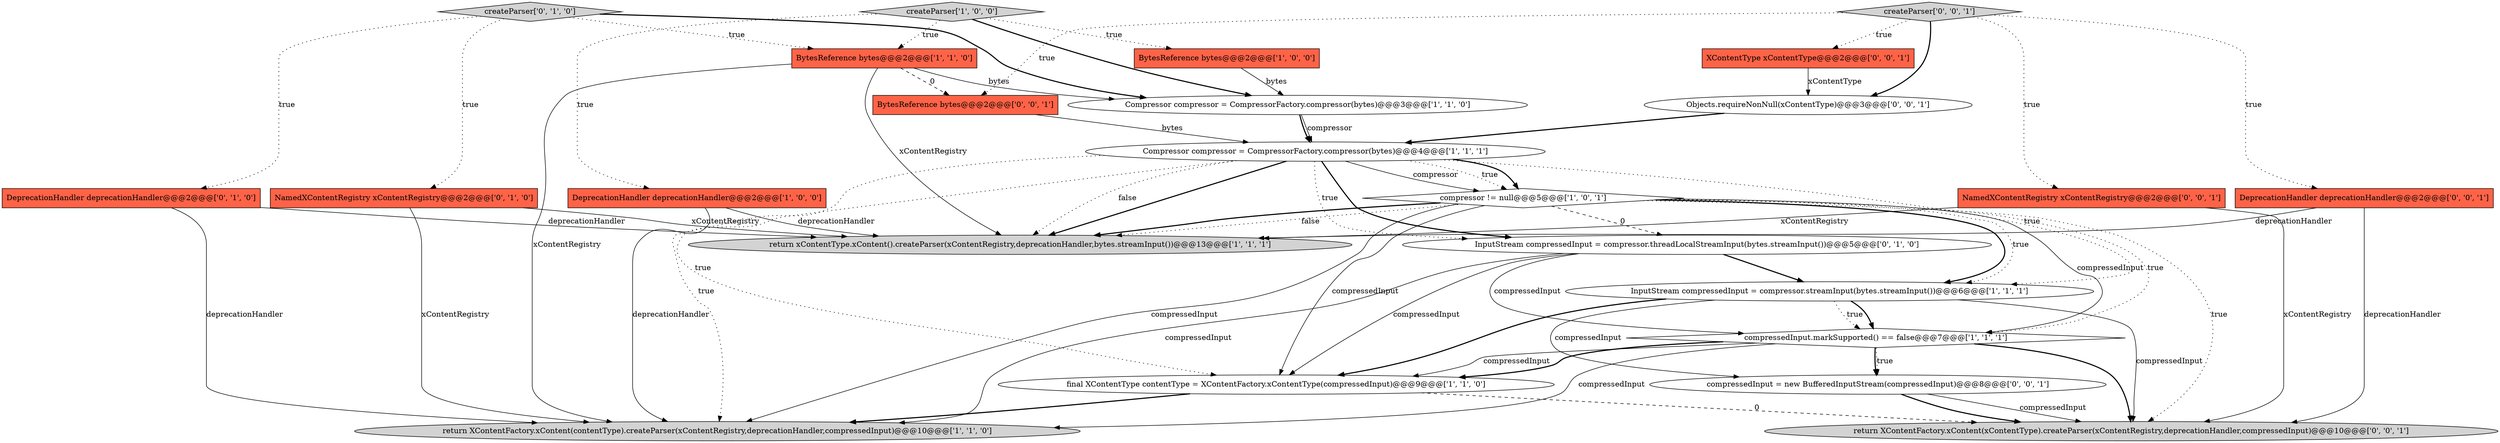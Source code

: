 digraph {
7 [style = filled, label = "BytesReference bytes@@@2@@@['1', '0', '0']", fillcolor = tomato, shape = box image = "AAA0AAABBB1BBB"];
3 [style = filled, label = "DeprecationHandler deprecationHandler@@@2@@@['1', '0', '0']", fillcolor = tomato, shape = box image = "AAA0AAABBB1BBB"];
2 [style = filled, label = "final XContentType contentType = XContentFactory.xContentType(compressedInput)@@@9@@@['1', '1', '0']", fillcolor = white, shape = ellipse image = "AAA0AAABBB1BBB"];
18 [style = filled, label = "DeprecationHandler deprecationHandler@@@2@@@['0', '0', '1']", fillcolor = tomato, shape = box image = "AAA0AAABBB3BBB"];
0 [style = filled, label = "return XContentFactory.xContent(contentType).createParser(xContentRegistry,deprecationHandler,compressedInput)@@@10@@@['1', '1', '0']", fillcolor = lightgray, shape = ellipse image = "AAA0AAABBB1BBB"];
4 [style = filled, label = "Compressor compressor = CompressorFactory.compressor(bytes)@@@4@@@['1', '1', '1']", fillcolor = white, shape = ellipse image = "AAA0AAABBB1BBB"];
10 [style = filled, label = "compressor != null@@@5@@@['1', '0', '1']", fillcolor = white, shape = diamond image = "AAA0AAABBB1BBB"];
16 [style = filled, label = "XContentType xContentType@@@2@@@['0', '0', '1']", fillcolor = tomato, shape = box image = "AAA0AAABBB3BBB"];
17 [style = filled, label = "NamedXContentRegistry xContentRegistry@@@2@@@['0', '0', '1']", fillcolor = tomato, shape = box image = "AAA0AAABBB3BBB"];
23 [style = filled, label = "BytesReference bytes@@@2@@@['0', '0', '1']", fillcolor = tomato, shape = box image = "AAA0AAABBB3BBB"];
13 [style = filled, label = "NamedXContentRegistry xContentRegistry@@@2@@@['0', '1', '0']", fillcolor = tomato, shape = box image = "AAA0AAABBB2BBB"];
19 [style = filled, label = "compressedInput = new BufferedInputStream(compressedInput)@@@8@@@['0', '0', '1']", fillcolor = white, shape = ellipse image = "AAA0AAABBB3BBB"];
21 [style = filled, label = "Objects.requireNonNull(xContentType)@@@3@@@['0', '0', '1']", fillcolor = white, shape = ellipse image = "AAA0AAABBB3BBB"];
22 [style = filled, label = "return XContentFactory.xContent(xContentType).createParser(xContentRegistry,deprecationHandler,compressedInput)@@@10@@@['0', '0', '1']", fillcolor = lightgray, shape = ellipse image = "AAA0AAABBB3BBB"];
8 [style = filled, label = "return xContentType.xContent().createParser(xContentRegistry,deprecationHandler,bytes.streamInput())@@@13@@@['1', '1', '1']", fillcolor = lightgray, shape = ellipse image = "AAA0AAABBB1BBB"];
15 [style = filled, label = "createParser['0', '1', '0']", fillcolor = lightgray, shape = diamond image = "AAA0AAABBB2BBB"];
6 [style = filled, label = "InputStream compressedInput = compressor.streamInput(bytes.streamInput())@@@6@@@['1', '1', '1']", fillcolor = white, shape = ellipse image = "AAA0AAABBB1BBB"];
9 [style = filled, label = "BytesReference bytes@@@2@@@['1', '1', '0']", fillcolor = tomato, shape = box image = "AAA0AAABBB1BBB"];
20 [style = filled, label = "createParser['0', '0', '1']", fillcolor = lightgray, shape = diamond image = "AAA0AAABBB3BBB"];
5 [style = filled, label = "compressedInput.markSupported() == false@@@7@@@['1', '1', '1']", fillcolor = white, shape = diamond image = "AAA0AAABBB1BBB"];
12 [style = filled, label = "InputStream compressedInput = compressor.threadLocalStreamInput(bytes.streamInput())@@@5@@@['0', '1', '0']", fillcolor = white, shape = ellipse image = "AAA1AAABBB2BBB"];
14 [style = filled, label = "DeprecationHandler deprecationHandler@@@2@@@['0', '1', '0']", fillcolor = tomato, shape = box image = "AAA0AAABBB2BBB"];
1 [style = filled, label = "Compressor compressor = CompressorFactory.compressor(bytes)@@@3@@@['1', '1', '0']", fillcolor = white, shape = ellipse image = "AAA0AAABBB1BBB"];
11 [style = filled, label = "createParser['1', '0', '0']", fillcolor = lightgray, shape = diamond image = "AAA0AAABBB1BBB"];
5->2 [style = bold, label=""];
11->9 [style = dotted, label="true"];
5->19 [style = bold, label=""];
5->19 [style = dotted, label="true"];
11->3 [style = dotted, label="true"];
2->22 [style = dashed, label="0"];
15->1 [style = bold, label=""];
15->13 [style = dotted, label="true"];
10->6 [style = bold, label=""];
10->8 [style = dotted, label="false"];
4->12 [style = dotted, label="true"];
10->12 [style = dashed, label="0"];
20->18 [style = dotted, label="true"];
3->0 [style = solid, label="deprecationHandler"];
10->5 [style = solid, label="compressedInput"];
4->10 [style = solid, label="compressor"];
9->1 [style = solid, label="bytes"];
4->10 [style = dotted, label="true"];
16->21 [style = solid, label="xContentType"];
10->8 [style = bold, label=""];
13->0 [style = solid, label="xContentRegistry"];
19->22 [style = bold, label=""];
20->17 [style = dotted, label="true"];
11->1 [style = bold, label=""];
9->8 [style = solid, label="xContentRegistry"];
6->22 [style = solid, label="compressedInput"];
19->22 [style = solid, label="compressedInput"];
4->8 [style = bold, label=""];
11->7 [style = dotted, label="true"];
10->22 [style = dotted, label="true"];
4->0 [style = dotted, label="true"];
1->4 [style = solid, label="compressor"];
20->16 [style = dotted, label="true"];
13->8 [style = solid, label="xContentRegistry"];
6->2 [style = bold, label=""];
20->23 [style = dotted, label="true"];
14->0 [style = solid, label="deprecationHandler"];
14->8 [style = solid, label="deprecationHandler"];
18->8 [style = solid, label="deprecationHandler"];
3->8 [style = solid, label="deprecationHandler"];
20->21 [style = bold, label=""];
6->5 [style = dotted, label="true"];
18->22 [style = solid, label="deprecationHandler"];
7->1 [style = solid, label="bytes"];
12->0 [style = solid, label="compressedInput"];
5->2 [style = solid, label="compressedInput"];
12->5 [style = solid, label="compressedInput"];
23->4 [style = solid, label="bytes"];
10->2 [style = solid, label="compressedInput"];
6->19 [style = solid, label="compressedInput"];
6->5 [style = bold, label=""];
17->8 [style = solid, label="xContentRegistry"];
1->4 [style = bold, label=""];
4->12 [style = bold, label=""];
5->22 [style = bold, label=""];
4->10 [style = bold, label=""];
10->6 [style = dotted, label="true"];
9->23 [style = dashed, label="0"];
15->9 [style = dotted, label="true"];
2->0 [style = bold, label=""];
4->8 [style = dotted, label="false"];
12->2 [style = solid, label="compressedInput"];
17->22 [style = solid, label="xContentRegistry"];
15->14 [style = dotted, label="true"];
4->6 [style = dotted, label="true"];
9->0 [style = solid, label="xContentRegistry"];
5->0 [style = solid, label="compressedInput"];
21->4 [style = bold, label=""];
10->0 [style = solid, label="compressedInput"];
12->6 [style = bold, label=""];
10->5 [style = dotted, label="true"];
4->2 [style = dotted, label="true"];
}
